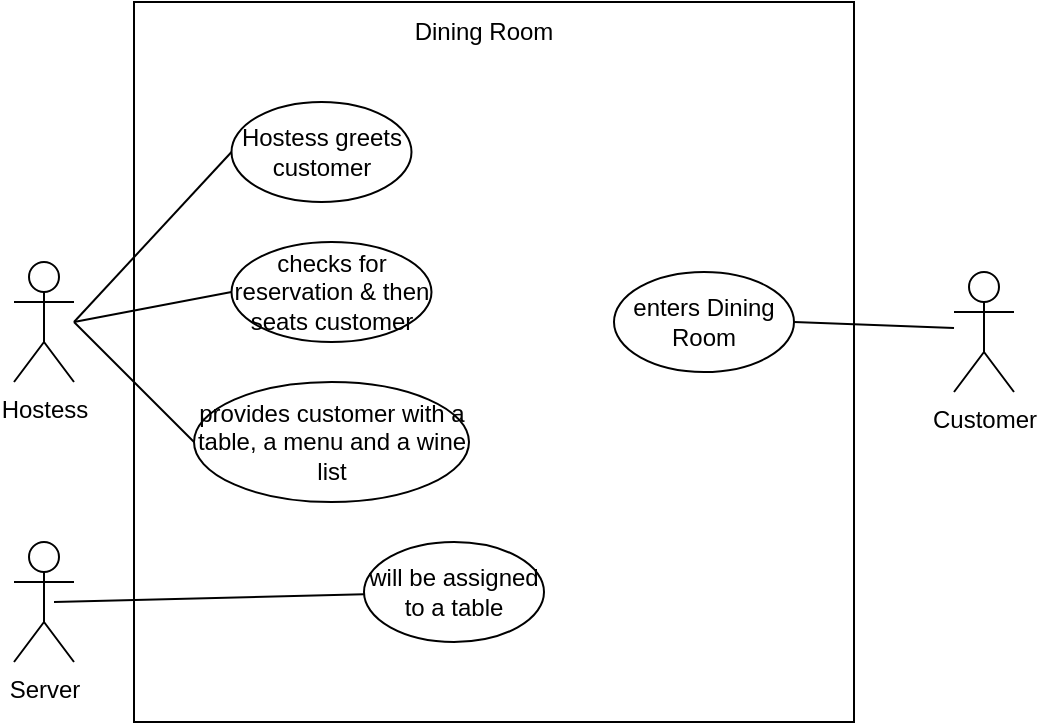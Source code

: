 <mxfile version="24.3.1" type="google">
  <diagram name="Page-1" id="OTF7vFNNDO52OXOnAP9M">
    <mxGraphModel grid="1" page="1" gridSize="10" guides="1" tooltips="1" connect="1" arrows="1" fold="1" pageScale="1" pageWidth="827" pageHeight="1169" math="0" shadow="0">
      <root>
        <mxCell id="0" />
        <mxCell id="1" parent="0" />
        <mxCell id="fPU8xlzAj8uSoztvO3_i-1" value="" style="rounded=0;whiteSpace=wrap;html=1;" vertex="1" parent="1">
          <mxGeometry x="200" y="210" width="360" height="360" as="geometry" />
        </mxCell>
        <mxCell id="fPU8xlzAj8uSoztvO3_i-2" value="Hostess" style="shape=umlActor;verticalLabelPosition=bottom;verticalAlign=top;html=1;outlineConnect=0;" vertex="1" parent="1">
          <mxGeometry x="140" y="340" width="30" height="60" as="geometry" />
        </mxCell>
        <mxCell id="fPU8xlzAj8uSoztvO3_i-3" value="Customer" style="shape=umlActor;verticalLabelPosition=bottom;verticalAlign=top;html=1;outlineConnect=0;" vertex="1" parent="1">
          <mxGeometry x="610" y="345" width="30" height="60" as="geometry" />
        </mxCell>
        <mxCell id="fPU8xlzAj8uSoztvO3_i-4" value="Server" style="shape=umlActor;verticalLabelPosition=bottom;verticalAlign=top;html=1;outlineConnect=0;" vertex="1" parent="1">
          <mxGeometry x="140" y="480" width="30" height="60" as="geometry" />
        </mxCell>
        <mxCell id="fPU8xlzAj8uSoztvO3_i-5" value="Hostess greets customer" style="ellipse;whiteSpace=wrap;html=1;" vertex="1" parent="1">
          <mxGeometry x="248.75" y="260" width="90" height="50" as="geometry" />
        </mxCell>
        <mxCell id="fPU8xlzAj8uSoztvO3_i-6" value="checks for reservation &amp;amp; then seats customer" style="ellipse;whiteSpace=wrap;html=1;" vertex="1" parent="1">
          <mxGeometry x="248.75" y="330" width="100" height="50" as="geometry" />
        </mxCell>
        <mxCell id="fPU8xlzAj8uSoztvO3_i-8" value="enters Dining Room" style="ellipse;whiteSpace=wrap;html=1;" vertex="1" parent="1">
          <mxGeometry x="440" y="345" width="90" height="50" as="geometry" />
        </mxCell>
        <mxCell id="fPU8xlzAj8uSoztvO3_i-9" value="provides customer with a table, a menu and a wine list" style="ellipse;whiteSpace=wrap;html=1;" vertex="1" parent="1">
          <mxGeometry x="230" y="400" width="137.5" height="60" as="geometry" />
        </mxCell>
        <mxCell id="fPU8xlzAj8uSoztvO3_i-10" value="will be assigned to a table" style="ellipse;whiteSpace=wrap;html=1;" vertex="1" parent="1">
          <mxGeometry x="315" y="480" width="90" height="50" as="geometry" />
        </mxCell>
        <mxCell id="fPU8xlzAj8uSoztvO3_i-11" value="" style="endArrow=none;html=1;rounded=0;entryX=0;entryY=0.5;entryDx=0;entryDy=0;" edge="1" parent="1" target="fPU8xlzAj8uSoztvO3_i-5">
          <mxGeometry width="50" height="50" relative="1" as="geometry">
            <mxPoint x="170" y="370" as="sourcePoint" />
            <mxPoint x="220" y="320" as="targetPoint" />
          </mxGeometry>
        </mxCell>
        <mxCell id="fPU8xlzAj8uSoztvO3_i-12" value="" style="endArrow=none;html=1;rounded=0;entryX=0;entryY=0.5;entryDx=0;entryDy=0;" edge="1" parent="1" target="fPU8xlzAj8uSoztvO3_i-6">
          <mxGeometry width="50" height="50" relative="1" as="geometry">
            <mxPoint x="170" y="370" as="sourcePoint" />
            <mxPoint x="180" y="220" as="targetPoint" />
          </mxGeometry>
        </mxCell>
        <mxCell id="fPU8xlzAj8uSoztvO3_i-13" value="" style="endArrow=none;html=1;rounded=0;entryX=0;entryY=0.5;entryDx=0;entryDy=0;" edge="1" parent="1" target="fPU8xlzAj8uSoztvO3_i-9">
          <mxGeometry width="50" height="50" relative="1" as="geometry">
            <mxPoint x="170" y="370" as="sourcePoint" />
            <mxPoint x="155" y="450" as="targetPoint" />
          </mxGeometry>
        </mxCell>
        <mxCell id="fPU8xlzAj8uSoztvO3_i-14" value="" style="endArrow=none;html=1;rounded=0;" edge="1" parent="1" target="fPU8xlzAj8uSoztvO3_i-10">
          <mxGeometry width="50" height="50" relative="1" as="geometry">
            <mxPoint x="160" y="510" as="sourcePoint" />
            <mxPoint x="200" y="570" as="targetPoint" />
          </mxGeometry>
        </mxCell>
        <mxCell id="fPU8xlzAj8uSoztvO3_i-16" value="" style="endArrow=none;html=1;rounded=0;exitX=1;exitY=0.5;exitDx=0;exitDy=0;" edge="1" parent="1" source="fPU8xlzAj8uSoztvO3_i-8">
          <mxGeometry width="50" height="50" relative="1" as="geometry">
            <mxPoint x="455" y="377" as="sourcePoint" />
            <mxPoint x="610" y="373" as="targetPoint" />
          </mxGeometry>
        </mxCell>
        <mxCell id="MiBDm0JLVwCRdqqhH32K-1" value="Dining Room" style="text;html=1;align=center;verticalAlign=middle;whiteSpace=wrap;rounded=0;" vertex="1" parent="1">
          <mxGeometry x="330" y="210" width="90" height="30" as="geometry" />
        </mxCell>
      </root>
    </mxGraphModel>
  </diagram>
</mxfile>
